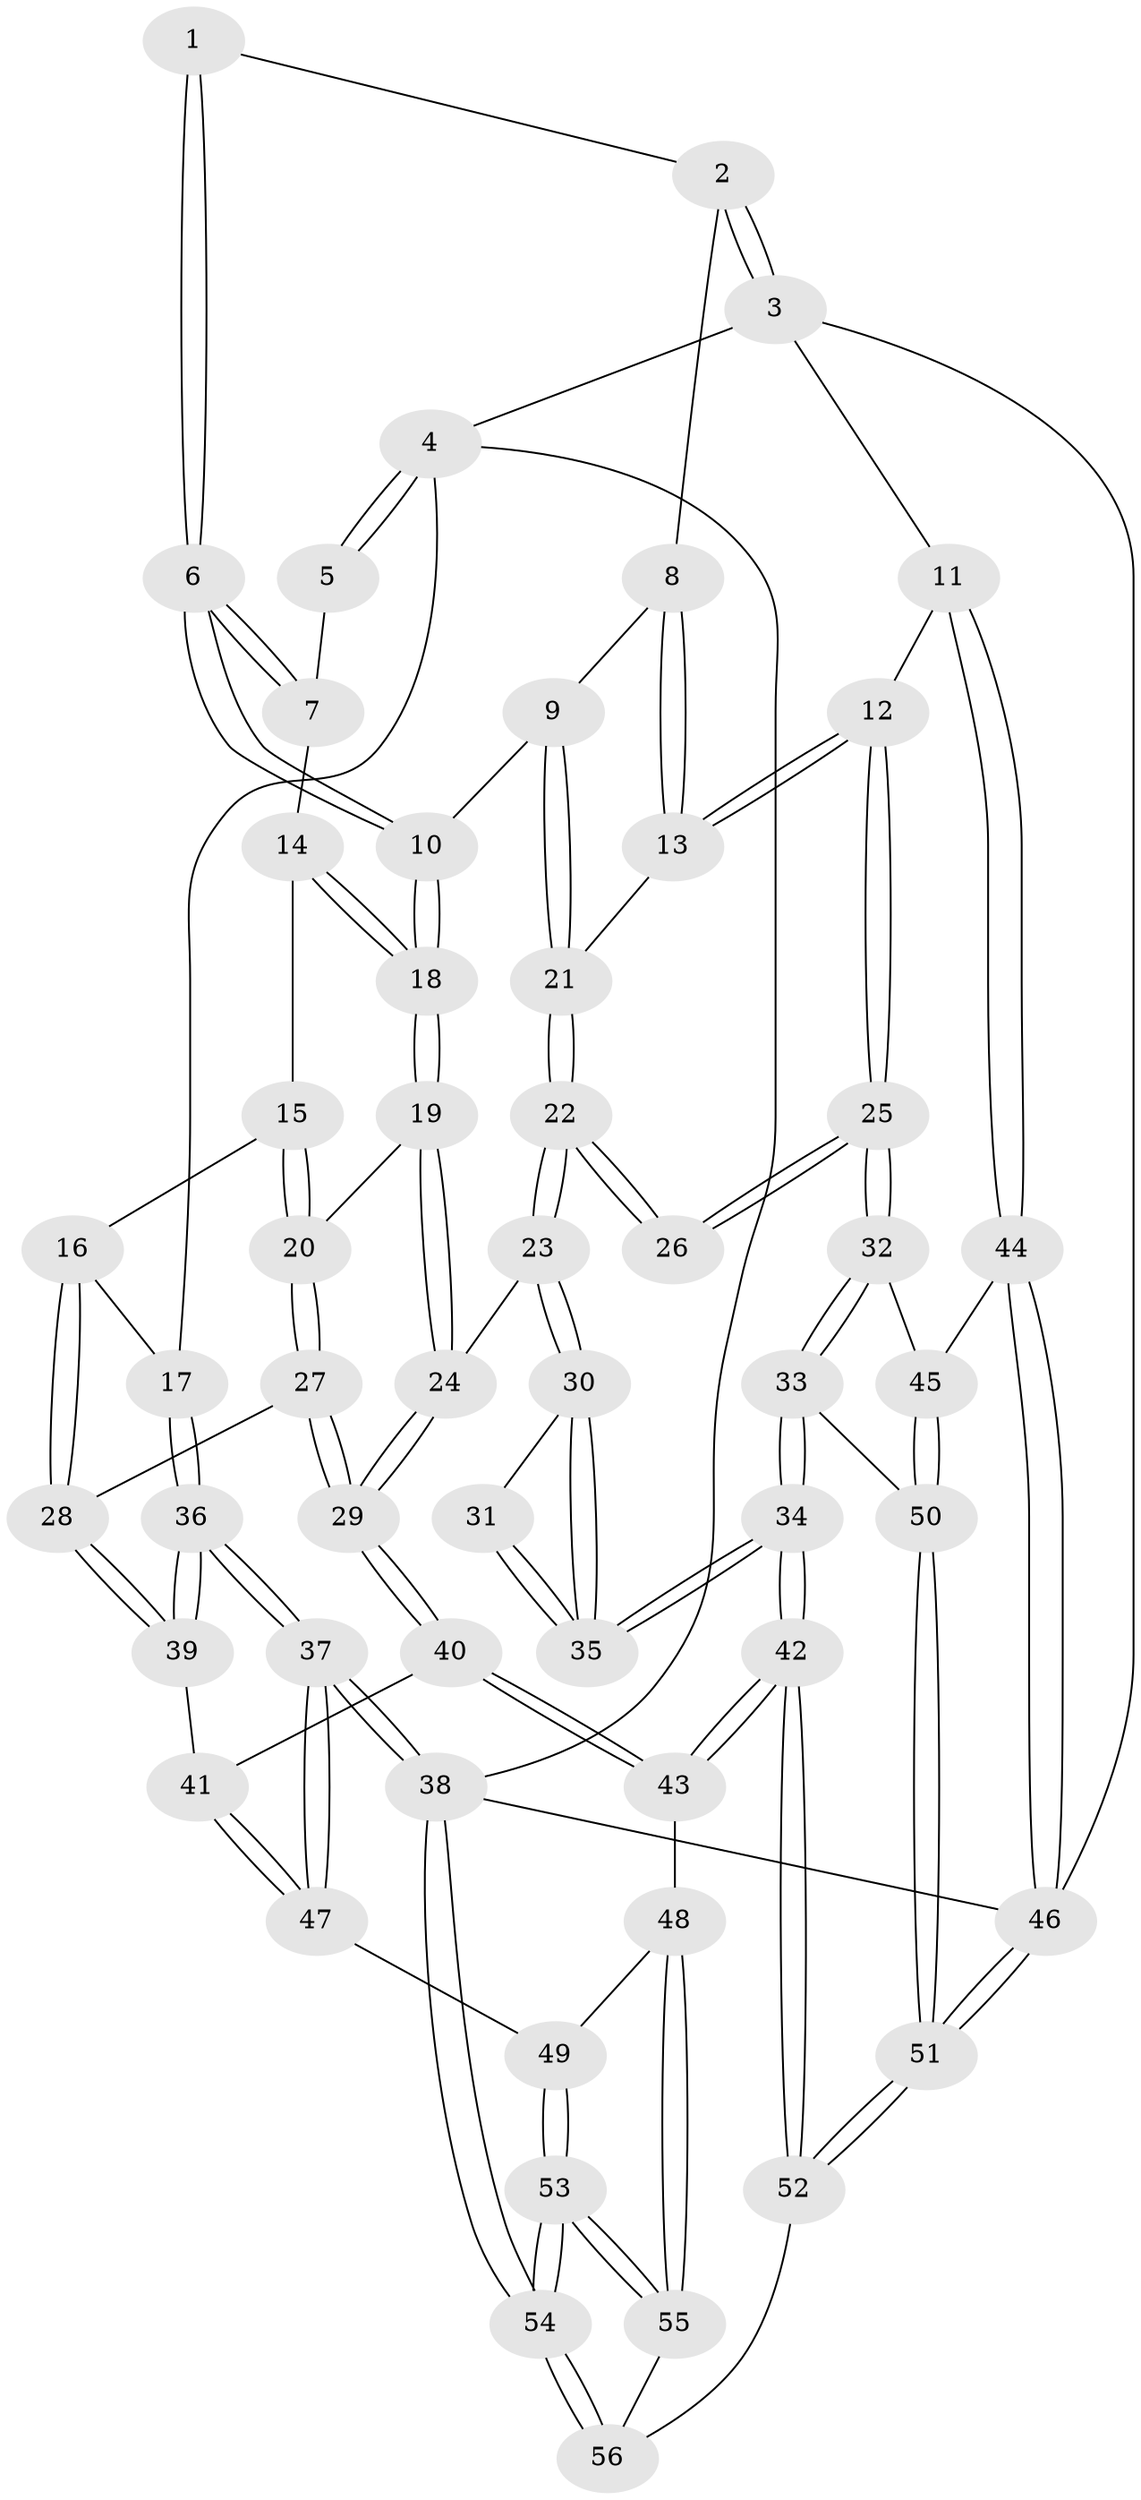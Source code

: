 // coarse degree distribution, {3: 0.15625, 5: 0.25, 7: 0.03125, 4: 0.46875, 6: 0.09375}
// Generated by graph-tools (version 1.1) at 2025/52/02/27/25 19:52:43]
// undirected, 56 vertices, 137 edges
graph export_dot {
graph [start="1"]
  node [color=gray90,style=filled];
  1 [pos="+0.7216896824944111+0"];
  2 [pos="+0.7947769260131365+0"];
  3 [pos="+1+0"];
  4 [pos="+0+0"];
  5 [pos="+0.2786058683967471+0"];
  6 [pos="+0.4384356506357776+0.2074633539468468"];
  7 [pos="+0.32013745712221386+0.14471480826333952"];
  8 [pos="+0.7932214347402611+0"];
  9 [pos="+0.5480508984344491+0.29836042240410204"];
  10 [pos="+0.4425980266951584+0.21665103792590037"];
  11 [pos="+1+0.3332272448200061"];
  12 [pos="+0.8264952271326251+0.3778469517376215"];
  13 [pos="+0.7828537921456049+0.2857055553083339"];
  14 [pos="+0.2610711693814014+0.20480191805269873"];
  15 [pos="+0.16354475248838532+0.254347738433331"];
  16 [pos="+0+0.15839648142336935"];
  17 [pos="+0+0.05122645840315189"];
  18 [pos="+0.3527070019492494+0.3575483953767288"];
  19 [pos="+0.3462953498321731+0.3985120641804098"];
  20 [pos="+0.20393982541123648+0.3808007629329993"];
  21 [pos="+0.5502571768101252+0.3029115623857477"];
  22 [pos="+0.5466244487111247+0.3298739391089689"];
  23 [pos="+0.40768765271935453+0.4703695476047578"];
  24 [pos="+0.40452021636868823+0.4698041154094149"];
  25 [pos="+0.7804932539310357+0.48347826183868653"];
  26 [pos="+0.6286782659318685+0.44050865716181964"];
  27 [pos="+0.15595526322537187+0.4593179344679132"];
  28 [pos="+0.1430601156875476+0.46896572626831906"];
  29 [pos="+0.3184311584917285+0.5442640812833348"];
  30 [pos="+0.44754074744577294+0.5093586539802212"];
  31 [pos="+0.6150721392815768+0.45176602215818673"];
  32 [pos="+0.7884720774868794+0.5775471478497897"];
  33 [pos="+0.7465185389778215+0.6520118390257239"];
  34 [pos="+0.5906339858294581+0.8075358700427608"];
  35 [pos="+0.5274407458072353+0.6439431280989849"];
  36 [pos="+0+0.482721364401443"];
  37 [pos="+0+0.722570619121299"];
  38 [pos="+0+1"];
  39 [pos="+0.09832056225760719+0.5196006048358401"];
  40 [pos="+0.27645186094219776+0.6421500722862828"];
  41 [pos="+0.15198281684580883+0.6331906143860618"];
  42 [pos="+0.5680934676707962+0.8694514072642475"];
  43 [pos="+0.35888086821947296+0.7544586764174521"];
  44 [pos="+1+0.5635982929682883"];
  45 [pos="+0.9706791539849873+0.6001302458167825"];
  46 [pos="+1+1"];
  47 [pos="+0.09264455926685157+0.7372756084055448"];
  48 [pos="+0.16337195010797612+0.8148592929467612"];
  49 [pos="+0.12451696708290572+0.79536609835429"];
  50 [pos="+0.9537548853328204+0.7748950276786251"];
  51 [pos="+1+1"];
  52 [pos="+0.5864167260565796+1"];
  53 [pos="+0+1"];
  54 [pos="+0+1"];
  55 [pos="+0.20393462298451834+0.9149727513705807"];
  56 [pos="+0.5673475238420904+1"];
  1 -- 2;
  1 -- 6;
  1 -- 6;
  2 -- 3;
  2 -- 3;
  2 -- 8;
  3 -- 4;
  3 -- 11;
  3 -- 46;
  4 -- 5;
  4 -- 5;
  4 -- 17;
  4 -- 38;
  5 -- 7;
  6 -- 7;
  6 -- 7;
  6 -- 10;
  6 -- 10;
  7 -- 14;
  8 -- 9;
  8 -- 13;
  8 -- 13;
  9 -- 10;
  9 -- 21;
  9 -- 21;
  10 -- 18;
  10 -- 18;
  11 -- 12;
  11 -- 44;
  11 -- 44;
  12 -- 13;
  12 -- 13;
  12 -- 25;
  12 -- 25;
  13 -- 21;
  14 -- 15;
  14 -- 18;
  14 -- 18;
  15 -- 16;
  15 -- 20;
  15 -- 20;
  16 -- 17;
  16 -- 28;
  16 -- 28;
  17 -- 36;
  17 -- 36;
  18 -- 19;
  18 -- 19;
  19 -- 20;
  19 -- 24;
  19 -- 24;
  20 -- 27;
  20 -- 27;
  21 -- 22;
  21 -- 22;
  22 -- 23;
  22 -- 23;
  22 -- 26;
  22 -- 26;
  23 -- 24;
  23 -- 30;
  23 -- 30;
  24 -- 29;
  24 -- 29;
  25 -- 26;
  25 -- 26;
  25 -- 32;
  25 -- 32;
  27 -- 28;
  27 -- 29;
  27 -- 29;
  28 -- 39;
  28 -- 39;
  29 -- 40;
  29 -- 40;
  30 -- 31;
  30 -- 35;
  30 -- 35;
  31 -- 35;
  31 -- 35;
  32 -- 33;
  32 -- 33;
  32 -- 45;
  33 -- 34;
  33 -- 34;
  33 -- 50;
  34 -- 35;
  34 -- 35;
  34 -- 42;
  34 -- 42;
  36 -- 37;
  36 -- 37;
  36 -- 39;
  36 -- 39;
  37 -- 38;
  37 -- 38;
  37 -- 47;
  37 -- 47;
  38 -- 54;
  38 -- 54;
  38 -- 46;
  39 -- 41;
  40 -- 41;
  40 -- 43;
  40 -- 43;
  41 -- 47;
  41 -- 47;
  42 -- 43;
  42 -- 43;
  42 -- 52;
  42 -- 52;
  43 -- 48;
  44 -- 45;
  44 -- 46;
  44 -- 46;
  45 -- 50;
  45 -- 50;
  46 -- 51;
  46 -- 51;
  47 -- 49;
  48 -- 49;
  48 -- 55;
  48 -- 55;
  49 -- 53;
  49 -- 53;
  50 -- 51;
  50 -- 51;
  51 -- 52;
  51 -- 52;
  52 -- 56;
  53 -- 54;
  53 -- 54;
  53 -- 55;
  53 -- 55;
  54 -- 56;
  54 -- 56;
  55 -- 56;
}
